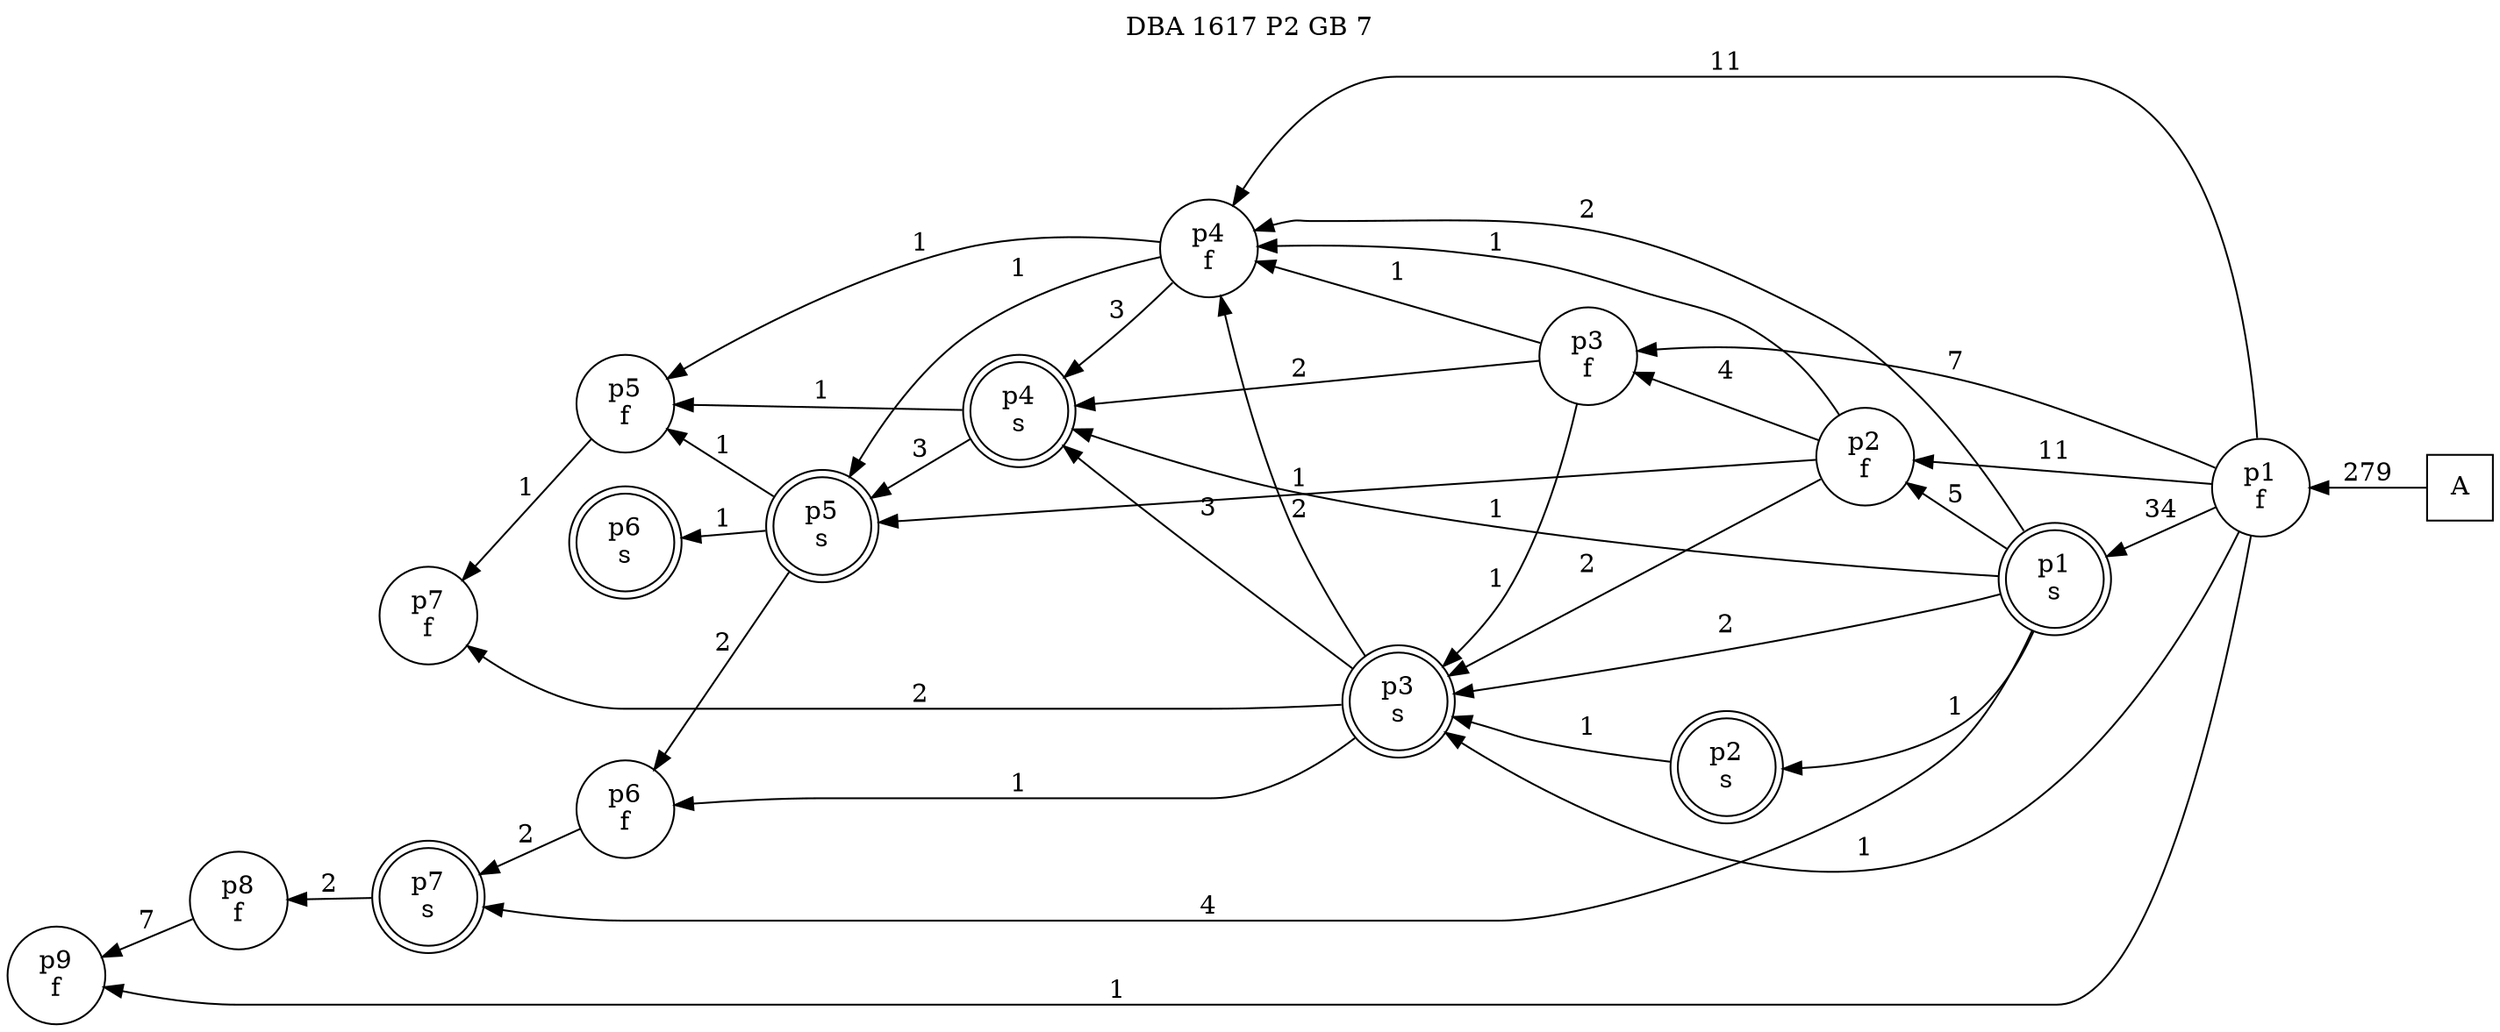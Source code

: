 digraph DBA_1617_P2_GB_7_GOOD {
labelloc="tl"
label= " DBA 1617 P2 GB 7 "
rankdir="RL";
"A" [shape="square" label="A"]
"p1_f" [shape="circle" label="p1
f"]
"p1_s" [shape="doublecircle" label="p1
s"]
"p2_f" [shape="circle" label="p2
f"]
"p3_f" [shape="circle" label="p3
f"]
"p3_s" [shape="doublecircle" label="p3
s"]
"p4_f" [shape="circle" label="p4
f"]
"p5_f" [shape="circle" label="p5
f"]
"p4_s" [shape="doublecircle" label="p4
s"]
"p5_s" [shape="doublecircle" label="p5
s"]
"p6_f" [shape="circle" label="p6
f"]
"p7_s" [shape="doublecircle" label="p7
s"]
"p8_f" [shape="circle" label="p8
f"]
"p9_f" [shape="circle" label="p9
f"]
"p7_f" [shape="circle" label="p7
f"]
"p2_s" [shape="doublecircle" label="p2
s"]
"p6_s" [shape="doublecircle" label="p6
s"]
"A" -> "p1_f" [ label=279]
"p1_f" -> "p1_s" [ label=34]
"p1_f" -> "p2_f" [ label=11]
"p1_f" -> "p3_f" [ label=7]
"p1_f" -> "p3_s" [ label=1]
"p1_f" -> "p4_f" [ label=11]
"p1_f" -> "p9_f" [ label=1]
"p1_s" -> "p2_f" [ label=5]
"p1_s" -> "p3_s" [ label=2]
"p1_s" -> "p4_f" [ label=2]
"p1_s" -> "p4_s" [ label=1]
"p1_s" -> "p7_s" [ label=4]
"p1_s" -> "p2_s" [ label=1]
"p2_f" -> "p3_f" [ label=4]
"p2_f" -> "p3_s" [ label=2]
"p2_f" -> "p4_f" [ label=1]
"p2_f" -> "p5_s" [ label=1]
"p3_f" -> "p3_s" [ label=1]
"p3_f" -> "p4_f" [ label=1]
"p3_f" -> "p4_s" [ label=2]
"p3_s" -> "p4_f" [ label=2]
"p3_s" -> "p4_s" [ label=3]
"p3_s" -> "p6_f" [ label=1]
"p3_s" -> "p7_f" [ label=2]
"p4_f" -> "p5_f" [ label=1]
"p4_f" -> "p4_s" [ label=3]
"p4_f" -> "p5_s" [ label=1]
"p5_f" -> "p7_f" [ label=1]
"p4_s" -> "p5_f" [ label=1]
"p4_s" -> "p5_s" [ label=3]
"p5_s" -> "p5_f" [ label=1]
"p5_s" -> "p6_f" [ label=2]
"p5_s" -> "p6_s" [ label=1]
"p6_f" -> "p7_s" [ label=2]
"p7_s" -> "p8_f" [ label=2]
"p8_f" -> "p9_f" [ label=7]
"p2_s" -> "p3_s" [ label=1]
}
